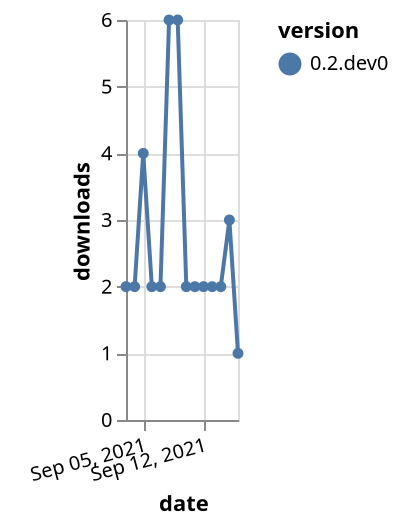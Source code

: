 {"$schema": "https://vega.github.io/schema/vega-lite/v5.json", "description": "A simple bar chart with embedded data.", "data": {"values": [{"date": "2021-09-03", "total": 5862, "delta": 2, "version": "0.2.dev0"}, {"date": "2021-09-04", "total": 5864, "delta": 2, "version": "0.2.dev0"}, {"date": "2021-09-05", "total": 5868, "delta": 4, "version": "0.2.dev0"}, {"date": "2021-09-06", "total": 5870, "delta": 2, "version": "0.2.dev0"}, {"date": "2021-09-07", "total": 5872, "delta": 2, "version": "0.2.dev0"}, {"date": "2021-09-08", "total": 5878, "delta": 6, "version": "0.2.dev0"}, {"date": "2021-09-09", "total": 5884, "delta": 6, "version": "0.2.dev0"}, {"date": "2021-09-10", "total": 5886, "delta": 2, "version": "0.2.dev0"}, {"date": "2021-09-11", "total": 5888, "delta": 2, "version": "0.2.dev0"}, {"date": "2021-09-12", "total": 5890, "delta": 2, "version": "0.2.dev0"}, {"date": "2021-09-13", "total": 5892, "delta": 2, "version": "0.2.dev0"}, {"date": "2021-09-14", "total": 5894, "delta": 2, "version": "0.2.dev0"}, {"date": "2021-09-15", "total": 5897, "delta": 3, "version": "0.2.dev0"}, {"date": "2021-09-16", "total": 5898, "delta": 1, "version": "0.2.dev0"}]}, "width": "container", "mark": {"type": "line", "point": {"filled": true}}, "encoding": {"x": {"field": "date", "type": "temporal", "timeUnit": "yearmonthdate", "title": "date", "axis": {"labelAngle": -15}}, "y": {"field": "delta", "type": "quantitative", "title": "downloads"}, "color": {"field": "version", "type": "nominal"}, "tooltip": {"field": "delta"}}}